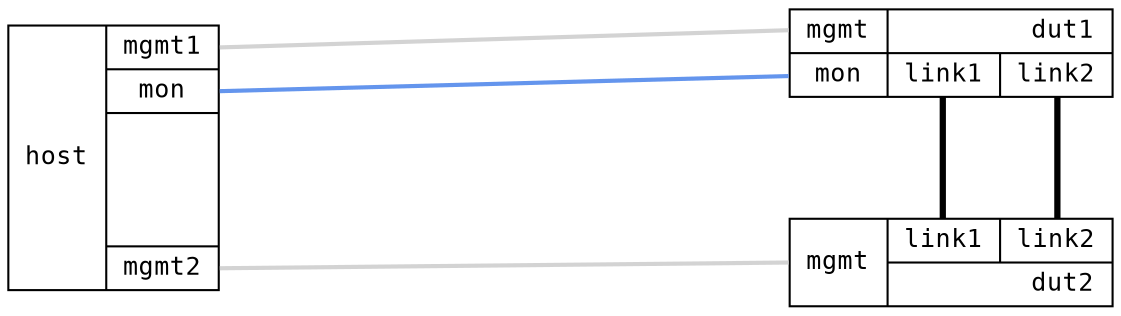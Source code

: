 graph "lag" {
    layout="neato";
    overlap="false";
    esep="+23";

    node [shape=record, fontsize=12, fontname="DejaVu Sans Mono, Book"];
    edge [color="cornflowerblue", penwidth="2", fontname="DejaVu Serif, Book"];

    host [
	  label="host | { <mgmt1> mgmt1 | <mon> mon | \n\n\n\n | <mgmt2> mgmt2 }",
	  pos="0,15!",
	  requires="controller",
	  ];

    dut1 [
	  label="{ <mgmt> mgmt | <mon> mon } | { dut1\r | { <link1> link1 | <link2> link2 } }",
	  pos="2,15.25!",
	  requires="infix",
	  ];

    dut2 [
  	  label="<mgmt> mgmt | { { <link1> link1 | <link2> link2 } | dut2\r }",
	  pos="2,14.75!",
	  requires="infix",
	  ];

    host:mgmt1 -- dut1:mgmt [requires="mgmt", color=lightgray]
    host:mon   -- dut1:mon  // Monitor connection to dut2 via dut1
    host:mgmt2 -- dut2:mgmt [requires="mgmt", color=lightgrey]

    dut1:link1 -- dut2:link1 [color=black, fontcolor=black, penwidth=3]
    dut1:link2 -- dut2:link2 [color=black, fontcolor=black, penwidth=3]
}
